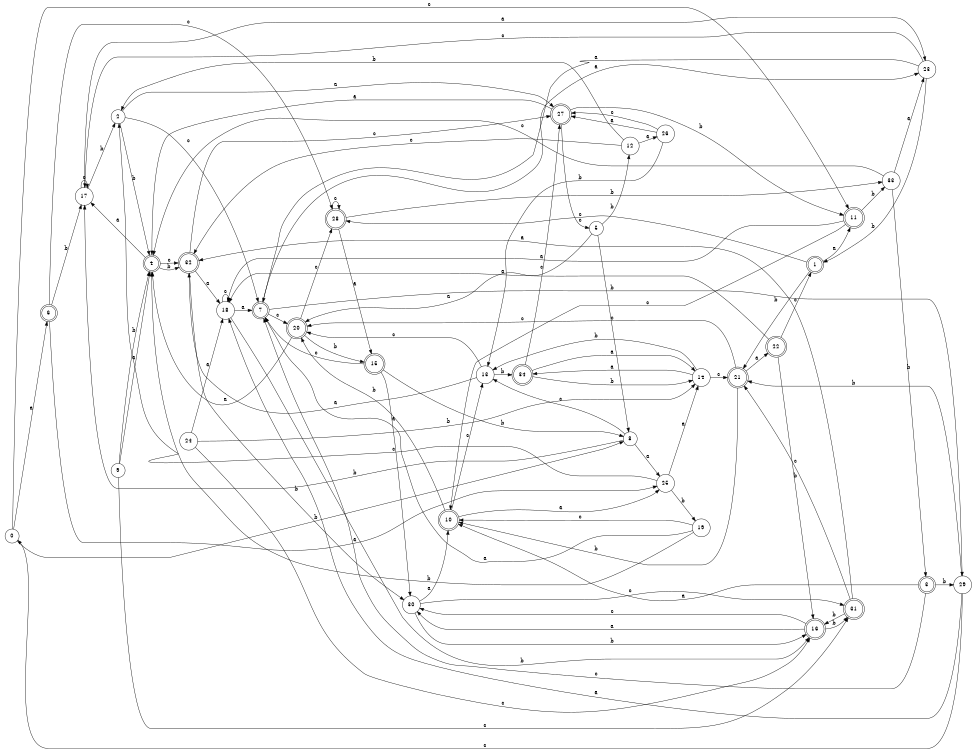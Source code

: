 digraph n28_2 {
__start0 [label="" shape="none"];

rankdir=LR;
size="8,5";

s0 [style="filled", color="black", fillcolor="white" shape="circle", label="0"];
s1 [style="rounded,filled", color="black", fillcolor="white" shape="doublecircle", label="1"];
s2 [style="filled", color="black", fillcolor="white" shape="circle", label="2"];
s3 [style="rounded,filled", color="black", fillcolor="white" shape="doublecircle", label="3"];
s4 [style="rounded,filled", color="black", fillcolor="white" shape="doublecircle", label="4"];
s5 [style="filled", color="black", fillcolor="white" shape="circle", label="5"];
s6 [style="rounded,filled", color="black", fillcolor="white" shape="doublecircle", label="6"];
s7 [style="rounded,filled", color="black", fillcolor="white" shape="doublecircle", label="7"];
s8 [style="filled", color="black", fillcolor="white" shape="circle", label="8"];
s9 [style="filled", color="black", fillcolor="white" shape="circle", label="9"];
s10 [style="rounded,filled", color="black", fillcolor="white" shape="doublecircle", label="10"];
s11 [style="rounded,filled", color="black", fillcolor="white" shape="doublecircle", label="11"];
s12 [style="filled", color="black", fillcolor="white" shape="circle", label="12"];
s13 [style="filled", color="black", fillcolor="white" shape="circle", label="13"];
s14 [style="filled", color="black", fillcolor="white" shape="circle", label="14"];
s15 [style="rounded,filled", color="black", fillcolor="white" shape="doublecircle", label="15"];
s16 [style="rounded,filled", color="black", fillcolor="white" shape="doublecircle", label="16"];
s17 [style="filled", color="black", fillcolor="white" shape="circle", label="17"];
s18 [style="filled", color="black", fillcolor="white" shape="circle", label="18"];
s19 [style="filled", color="black", fillcolor="white" shape="circle", label="19"];
s20 [style="rounded,filled", color="black", fillcolor="white" shape="doublecircle", label="20"];
s21 [style="rounded,filled", color="black", fillcolor="white" shape="doublecircle", label="21"];
s22 [style="rounded,filled", color="black", fillcolor="white" shape="doublecircle", label="22"];
s23 [style="filled", color="black", fillcolor="white" shape="circle", label="23"];
s24 [style="filled", color="black", fillcolor="white" shape="circle", label="24"];
s25 [style="filled", color="black", fillcolor="white" shape="circle", label="25"];
s26 [style="filled", color="black", fillcolor="white" shape="circle", label="26"];
s27 [style="rounded,filled", color="black", fillcolor="white" shape="doublecircle", label="27"];
s28 [style="rounded,filled", color="black", fillcolor="white" shape="doublecircle", label="28"];
s29 [style="filled", color="black", fillcolor="white" shape="circle", label="29"];
s30 [style="filled", color="black", fillcolor="white" shape="circle", label="30"];
s31 [style="rounded,filled", color="black", fillcolor="white" shape="doublecircle", label="31"];
s32 [style="rounded,filled", color="black", fillcolor="white" shape="doublecircle", label="32"];
s33 [style="filled", color="black", fillcolor="white" shape="circle", label="33"];
s34 [style="rounded,filled", color="black", fillcolor="white" shape="doublecircle", label="34"];
s0 -> s6 [label="a"];
s0 -> s8 [label="b"];
s0 -> s11 [label="c"];
s1 -> s11 [label="a"];
s1 -> s21 [label="b"];
s1 -> s28 [label="c"];
s2 -> s27 [label="a"];
s2 -> s4 [label="b"];
s2 -> s7 [label="c"];
s3 -> s10 [label="a"];
s3 -> s29 [label="b"];
s3 -> s7 [label="c"];
s4 -> s17 [label="a"];
s4 -> s32 [label="b"];
s4 -> s32 [label="c"];
s5 -> s20 [label="a"];
s5 -> s12 [label="b"];
s5 -> s8 [label="c"];
s6 -> s25 [label="a"];
s6 -> s17 [label="b"];
s6 -> s28 [label="c"];
s7 -> s23 [label="a"];
s7 -> s29 [label="b"];
s7 -> s20 [label="c"];
s8 -> s25 [label="a"];
s8 -> s17 [label="b"];
s8 -> s13 [label="c"];
s9 -> s4 [label="a"];
s9 -> s4 [label="b"];
s9 -> s31 [label="c"];
s10 -> s25 [label="a"];
s10 -> s20 [label="b"];
s10 -> s13 [label="c"];
s11 -> s18 [label="a"];
s11 -> s33 [label="b"];
s11 -> s10 [label="c"];
s12 -> s26 [label="a"];
s12 -> s2 [label="b"];
s12 -> s32 [label="c"];
s13 -> s32 [label="a"];
s13 -> s34 [label="b"];
s13 -> s20 [label="c"];
s14 -> s34 [label="a"];
s14 -> s13 [label="b"];
s14 -> s21 [label="c"];
s15 -> s30 [label="a"];
s15 -> s8 [label="b"];
s15 -> s7 [label="c"];
s16 -> s30 [label="a"];
s16 -> s31 [label="b"];
s16 -> s30 [label="c"];
s17 -> s23 [label="a"];
s17 -> s2 [label="b"];
s17 -> s17 [label="c"];
s18 -> s7 [label="a"];
s18 -> s16 [label="b"];
s18 -> s18 [label="c"];
s19 -> s7 [label="a"];
s19 -> s4 [label="b"];
s19 -> s10 [label="c"];
s20 -> s4 [label="a"];
s20 -> s15 [label="b"];
s20 -> s28 [label="c"];
s21 -> s22 [label="a"];
s21 -> s10 [label="b"];
s21 -> s20 [label="c"];
s22 -> s18 [label="a"];
s22 -> s16 [label="b"];
s22 -> s1 [label="c"];
s23 -> s7 [label="a"];
s23 -> s1 [label="b"];
s23 -> s17 [label="c"];
s24 -> s18 [label="a"];
s24 -> s14 [label="b"];
s24 -> s16 [label="c"];
s25 -> s14 [label="a"];
s25 -> s19 [label="b"];
s25 -> s2 [label="c"];
s26 -> s27 [label="a"];
s26 -> s13 [label="b"];
s26 -> s27 [label="c"];
s27 -> s4 [label="a"];
s27 -> s11 [label="b"];
s27 -> s5 [label="c"];
s28 -> s15 [label="a"];
s28 -> s33 [label="b"];
s28 -> s28 [label="c"];
s29 -> s18 [label="a"];
s29 -> s21 [label="b"];
s29 -> s0 [label="c"];
s30 -> s10 [label="a"];
s30 -> s16 [label="b"];
s30 -> s31 [label="c"];
s31 -> s32 [label="a"];
s31 -> s16 [label="b"];
s31 -> s21 [label="c"];
s32 -> s18 [label="a"];
s32 -> s30 [label="b"];
s32 -> s27 [label="c"];
s33 -> s23 [label="a"];
s33 -> s3 [label="b"];
s33 -> s4 [label="c"];
s34 -> s14 [label="a"];
s34 -> s14 [label="b"];
s34 -> s27 [label="c"];

}